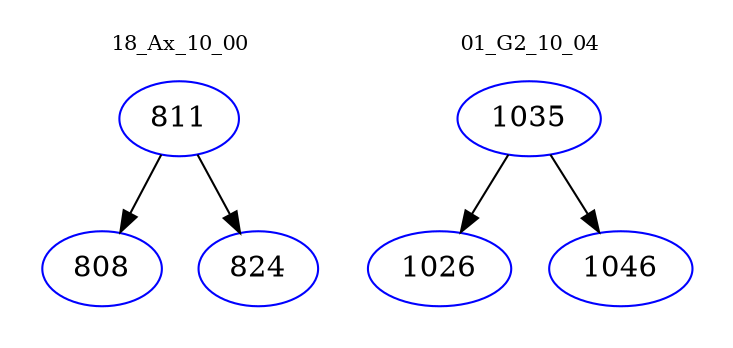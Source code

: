 digraph{
subgraph cluster_0 {
color = white
label = "18_Ax_10_00";
fontsize=10;
T0_811 [label="811", color="blue"]
T0_811 -> T0_808 [color="black"]
T0_808 [label="808", color="blue"]
T0_811 -> T0_824 [color="black"]
T0_824 [label="824", color="blue"]
}
subgraph cluster_1 {
color = white
label = "01_G2_10_04";
fontsize=10;
T1_1035 [label="1035", color="blue"]
T1_1035 -> T1_1026 [color="black"]
T1_1026 [label="1026", color="blue"]
T1_1035 -> T1_1046 [color="black"]
T1_1046 [label="1046", color="blue"]
}
}
